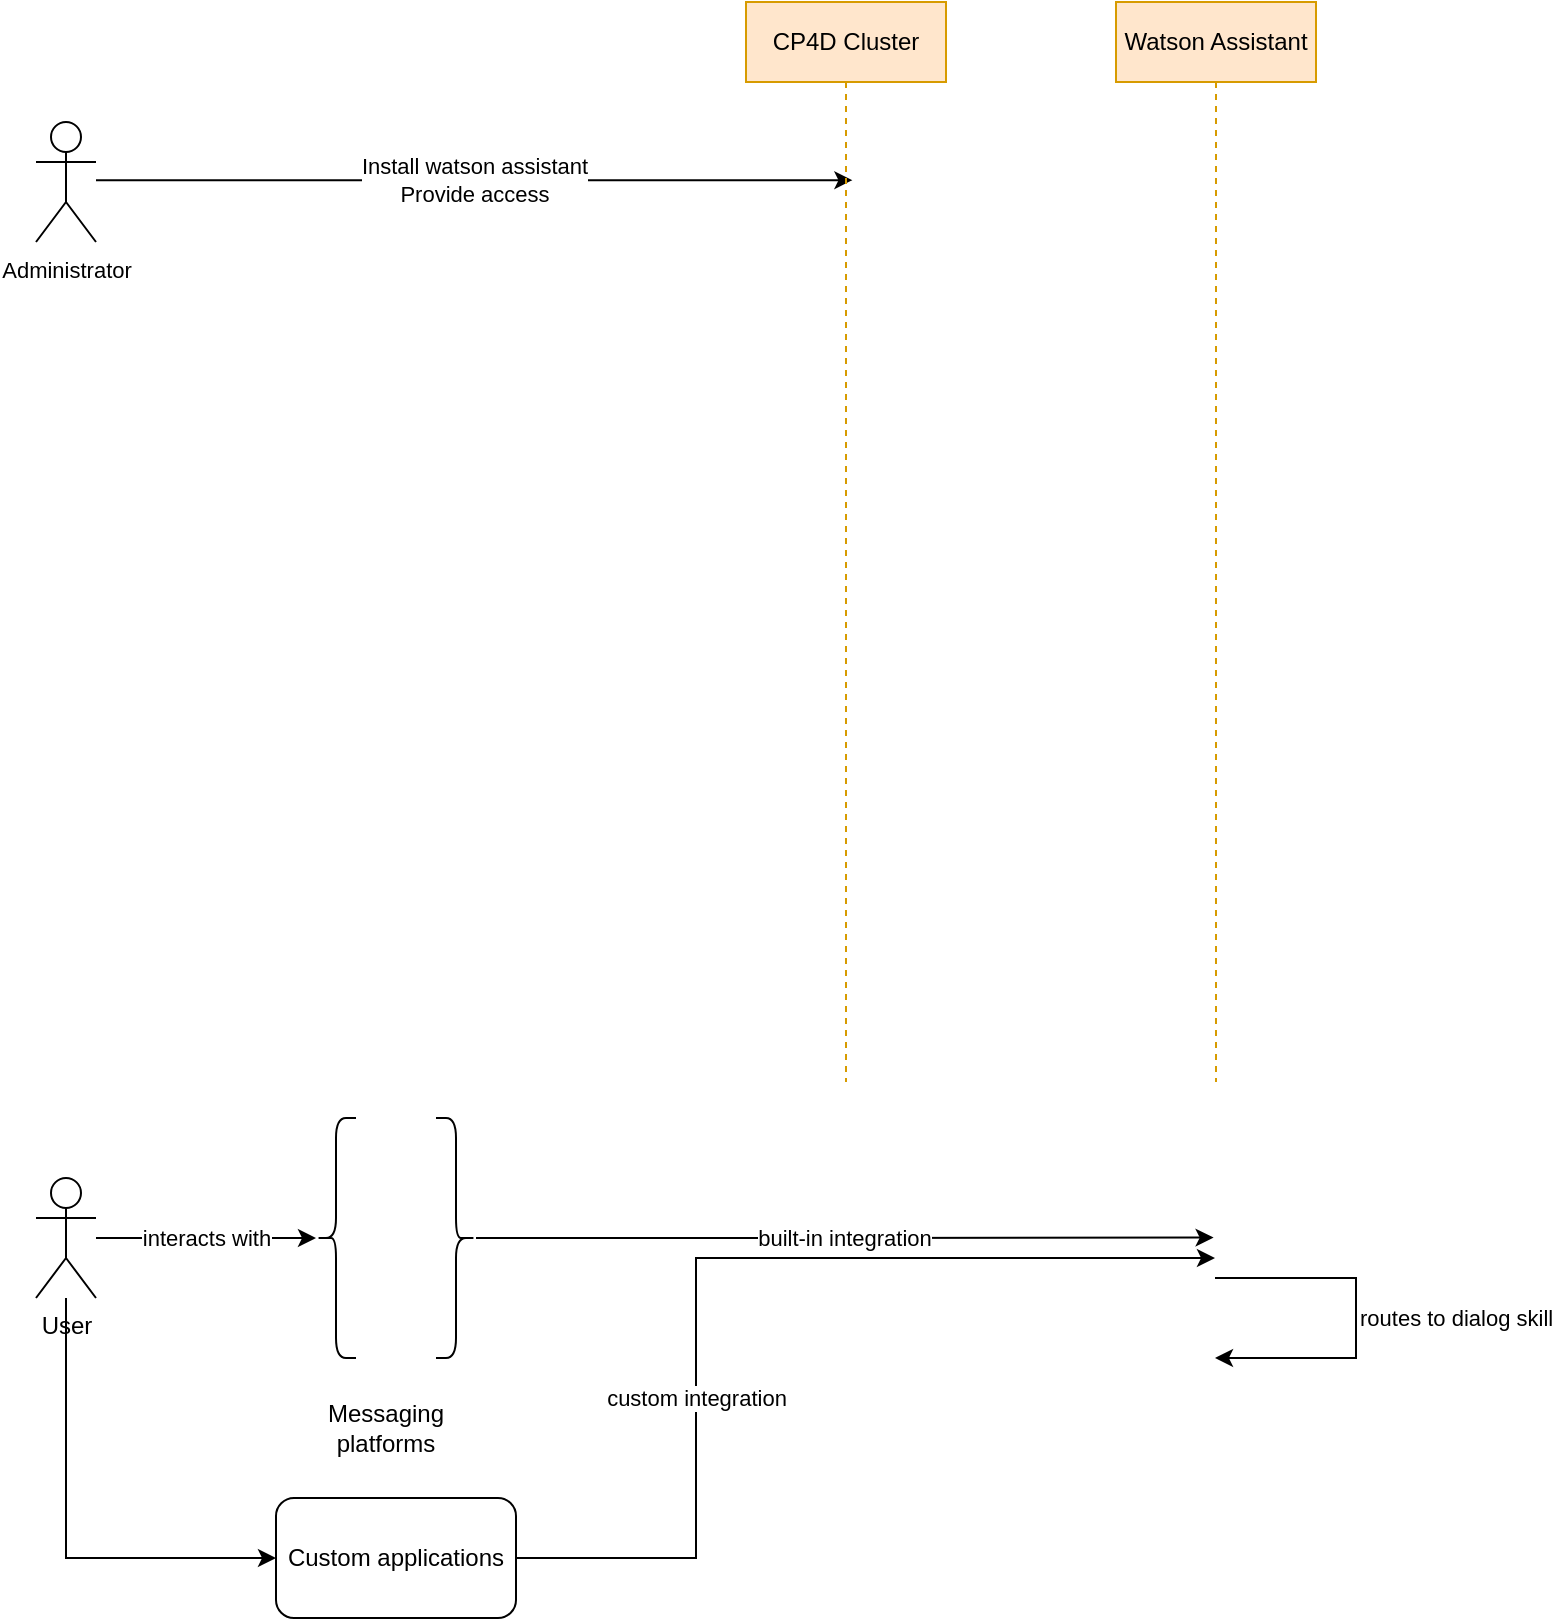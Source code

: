 <mxfile version="13.4.4" type="github">
  <diagram id="IWebMUMvC5ChVIndIaqR" name="Page-1">
    <mxGraphModel dx="1209" dy="627" grid="1" gridSize="10" guides="1" tooltips="1" connect="1" arrows="1" fold="1" page="1" pageScale="1" pageWidth="850" pageHeight="1100" math="0" shadow="0">
      <root>
        <mxCell id="0" />
        <mxCell id="1" parent="0" />
        <mxCell id="xeU47IazUPWk-IXKemjb-5" value="Install watson assistant&lt;br&gt;Provide access" style="edgeStyle=orthogonalEdgeStyle;rounded=0;orthogonalLoop=1;jettySize=auto;html=1;entryX=0.532;entryY=0.165;entryDx=0;entryDy=0;entryPerimeter=0;" edge="1" parent="1" source="xeU47IazUPWk-IXKemjb-1" target="xeU47IazUPWk-IXKemjb-3">
          <mxGeometry relative="1" as="geometry">
            <Array as="points">
              <mxPoint x="232" y="130" />
            </Array>
          </mxGeometry>
        </mxCell>
        <mxCell id="xeU47IazUPWk-IXKemjb-1" value="&lt;font style=&quot;font-size: 11px&quot;&gt;Administrator&lt;/font&gt;" style="shape=umlActor;verticalLabelPosition=bottom;verticalAlign=top;html=1;outlineConnect=0;" vertex="1" parent="1">
          <mxGeometry x="20" y="100" width="30" height="60" as="geometry" />
        </mxCell>
        <mxCell id="xeU47IazUPWk-IXKemjb-3" value="CP4D Cluster" style="shape=umlLifeline;perimeter=lifelinePerimeter;whiteSpace=wrap;html=1;container=1;collapsible=0;recursiveResize=0;outlineConnect=0;fillColor=#ffe6cc;strokeColor=#d79b00;" vertex="1" parent="1">
          <mxGeometry x="375" y="40" width="100" height="540" as="geometry" />
        </mxCell>
        <mxCell id="xeU47IazUPWk-IXKemjb-4" value="Watson Assistant" style="shape=umlLifeline;perimeter=lifelinePerimeter;whiteSpace=wrap;html=1;container=1;collapsible=0;recursiveResize=0;outlineConnect=0;fillColor=#ffe6cc;strokeColor=#d79b00;" vertex="1" parent="1">
          <mxGeometry x="560" y="40" width="100" height="540" as="geometry" />
        </mxCell>
        <mxCell id="xeU47IazUPWk-IXKemjb-13" value="interacts with" style="edgeStyle=orthogonalEdgeStyle;rounded=0;orthogonalLoop=1;jettySize=auto;html=1;" edge="1" parent="1" source="xeU47IazUPWk-IXKemjb-6" target="xeU47IazUPWk-IXKemjb-10">
          <mxGeometry relative="1" as="geometry" />
        </mxCell>
        <mxCell id="xeU47IazUPWk-IXKemjb-17" style="edgeStyle=orthogonalEdgeStyle;rounded=0;orthogonalLoop=1;jettySize=auto;html=1;entryX=0;entryY=0.5;entryDx=0;entryDy=0;" edge="1" parent="1" source="xeU47IazUPWk-IXKemjb-6" target="xeU47IazUPWk-IXKemjb-16">
          <mxGeometry relative="1" as="geometry">
            <Array as="points">
              <mxPoint x="35" y="818" />
            </Array>
          </mxGeometry>
        </mxCell>
        <mxCell id="xeU47IazUPWk-IXKemjb-6" value="User" style="shape=umlActor;verticalLabelPosition=bottom;verticalAlign=top;html=1;outlineConnect=0;" vertex="1" parent="1">
          <mxGeometry x="20" y="628" width="30" height="60" as="geometry" />
        </mxCell>
        <mxCell id="xeU47IazUPWk-IXKemjb-7" value="" style="shape=image;html=1;verticalAlign=top;verticalLabelPosition=bottom;labelBackgroundColor=#ffffff;imageAspect=0;aspect=fixed;image=https://cdn3.iconfinder.com/data/icons/social-network-30/512/social-08-128.png" vertex="1" parent="1">
          <mxGeometry x="190" y="618" width="20" height="20" as="geometry" />
        </mxCell>
        <mxCell id="xeU47IazUPWk-IXKemjb-9" value="" style="shape=image;html=1;verticalAlign=top;verticalLabelPosition=bottom;labelBackgroundColor=#ffffff;imageAspect=0;aspect=fixed;image=https://cdn3.iconfinder.com/data/icons/social-network-30/512/social-04-128.png" vertex="1" parent="1">
          <mxGeometry x="180" y="658" width="30" height="30" as="geometry" />
        </mxCell>
        <mxCell id="xeU47IazUPWk-IXKemjb-10" value="" style="shape=curlyBracket;whiteSpace=wrap;html=1;rounded=1;" vertex="1" parent="1">
          <mxGeometry x="160" y="598" width="20" height="120" as="geometry" />
        </mxCell>
        <mxCell id="xeU47IazUPWk-IXKemjb-11" value="Messaging platforms" style="text;html=1;strokeColor=none;fillColor=none;align=center;verticalAlign=middle;whiteSpace=wrap;rounded=0;" vertex="1" parent="1">
          <mxGeometry x="160" y="738" width="70" height="30" as="geometry" />
        </mxCell>
        <mxCell id="xeU47IazUPWk-IXKemjb-15" value="built-in integration" style="edgeStyle=orthogonalEdgeStyle;rounded=0;orthogonalLoop=1;jettySize=auto;html=1;entryX=0.488;entryY=0.37;entryDx=0;entryDy=0;entryPerimeter=0;" edge="1" parent="1" source="xeU47IazUPWk-IXKemjb-14">
          <mxGeometry relative="1" as="geometry">
            <mxPoint x="608.8" y="657.8" as="targetPoint" />
          </mxGeometry>
        </mxCell>
        <mxCell id="xeU47IazUPWk-IXKemjb-14" value="" style="shape=curlyBracket;whiteSpace=wrap;html=1;rounded=1;direction=west;" vertex="1" parent="1">
          <mxGeometry x="220" y="598" width="20" height="120" as="geometry" />
        </mxCell>
        <mxCell id="xeU47IazUPWk-IXKemjb-18" value="custom integration" style="edgeStyle=orthogonalEdgeStyle;rounded=0;orthogonalLoop=1;jettySize=auto;html=1;" edge="1" parent="1" source="xeU47IazUPWk-IXKemjb-16">
          <mxGeometry x="-0.319" relative="1" as="geometry">
            <mxPoint x="609.5" y="668" as="targetPoint" />
            <Array as="points">
              <mxPoint x="350" y="818" />
              <mxPoint x="350" y="668" />
            </Array>
            <mxPoint as="offset" />
          </mxGeometry>
        </mxCell>
        <mxCell id="xeU47IazUPWk-IXKemjb-16" value="Custom applications" style="rounded=1;whiteSpace=wrap;html=1;" vertex="1" parent="1">
          <mxGeometry x="140" y="788" width="120" height="60" as="geometry" />
        </mxCell>
        <mxCell id="xeU47IazUPWk-IXKemjb-19" value="routes to dialog skill" style="edgeStyle=orthogonalEdgeStyle;rounded=0;orthogonalLoop=1;jettySize=auto;html=1;align=left;" edge="1" parent="1">
          <mxGeometry relative="1" as="geometry">
            <mxPoint x="609.5" y="678" as="sourcePoint" />
            <mxPoint x="609.5" y="718" as="targetPoint" />
            <Array as="points">
              <mxPoint x="680" y="678" />
              <mxPoint x="650" y="718" />
            </Array>
          </mxGeometry>
        </mxCell>
      </root>
    </mxGraphModel>
  </diagram>
</mxfile>
